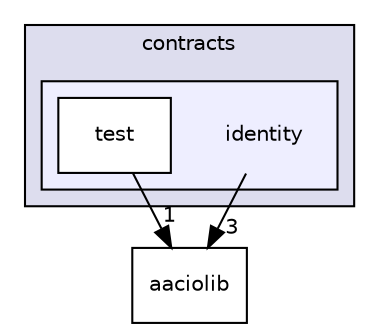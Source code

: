 digraph "contracts/identity" {
  compound=true
  node [ fontsize="10", fontname="Helvetica"];
  edge [ labelfontsize="10", labelfontname="Helvetica"];
  subgraph clusterdir_ae9b15dd87e066e1908bbd90e8f38627 {
    graph [ bgcolor="#ddddee", pencolor="black", label="contracts" fontname="Helvetica", fontsize="10", URL="dir_ae9b15dd87e066e1908bbd90e8f38627.html"]
  subgraph clusterdir_f6393da4840947259575a15622d6f895 {
    graph [ bgcolor="#eeeeff", pencolor="black", label="" URL="dir_f6393da4840947259575a15622d6f895.html"];
    dir_f6393da4840947259575a15622d6f895 [shape=plaintext label="identity"];
    dir_96d0fb62bc65eb790ee3e8750a24b7ee [shape=box label="test" color="black" fillcolor="white" style="filled" URL="dir_96d0fb62bc65eb790ee3e8750a24b7ee.html"];
  }
  }
  dir_eebd46385ac17dfe81e47e86b6b64bf0 [shape=box label="aaciolib" URL="dir_eebd46385ac17dfe81e47e86b6b64bf0.html"];
  dir_96d0fb62bc65eb790ee3e8750a24b7ee->dir_eebd46385ac17dfe81e47e86b6b64bf0 [headlabel="1", labeldistance=1.5 headhref="dir_000038_000015.html"];
  dir_f6393da4840947259575a15622d6f895->dir_eebd46385ac17dfe81e47e86b6b64bf0 [headlabel="3", labeldistance=1.5 headhref="dir_000037_000015.html"];
}
